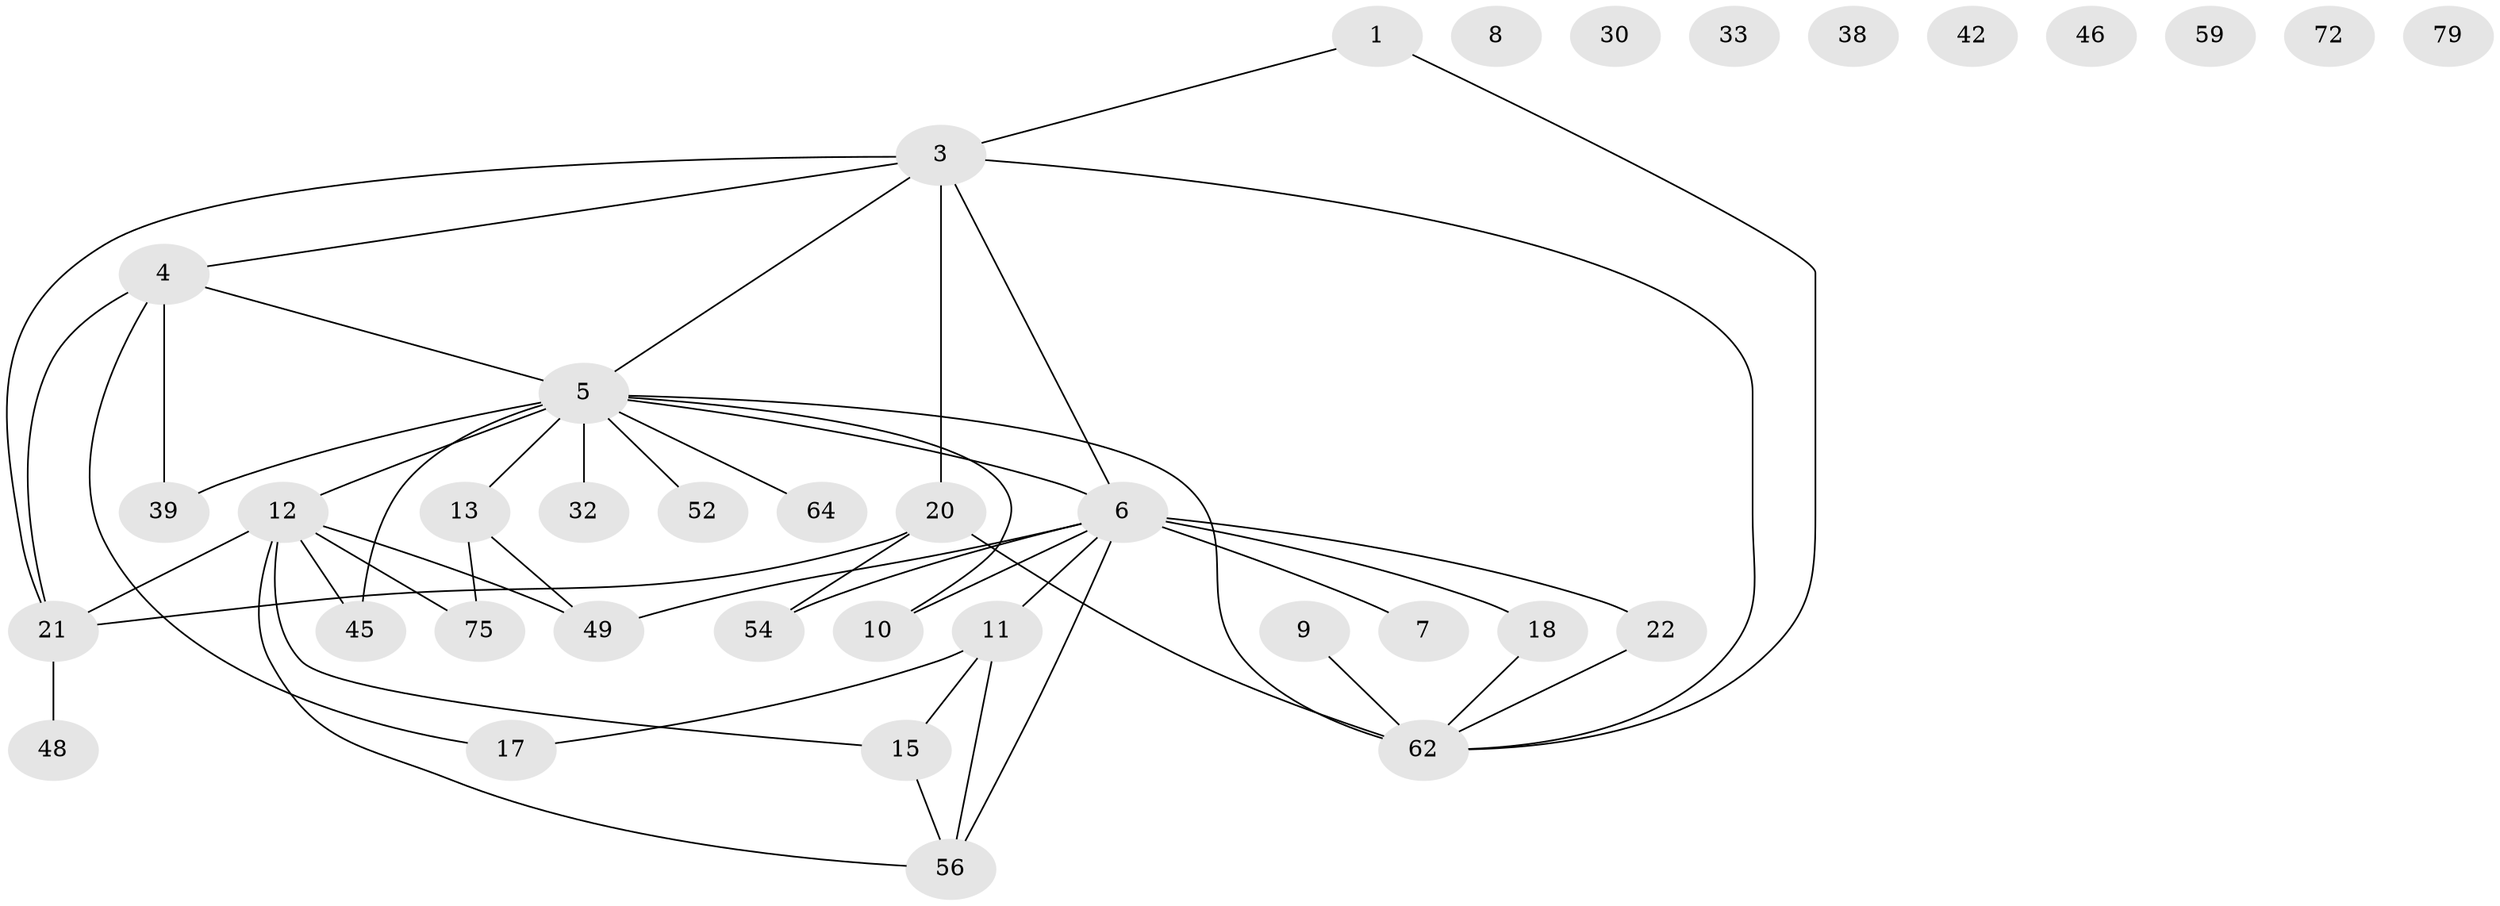 // original degree distribution, {1: 0.1686746987951807, 3: 0.24096385542168675, 6: 0.04819277108433735, 0: 0.0963855421686747, 2: 0.21686746987951808, 5: 0.07228915662650602, 4: 0.1566265060240964}
// Generated by graph-tools (version 1.1) at 2025/16/03/04/25 18:16:35]
// undirected, 37 vertices, 49 edges
graph export_dot {
graph [start="1"]
  node [color=gray90,style=filled];
  1 [super="+2"];
  3 [super="+25+16+65+47"];
  4 [super="+63+23"];
  5 [super="+37+14+29+51+50"];
  6 [super="+26+24+27"];
  7 [super="+40"];
  8;
  9 [super="+34"];
  10;
  11 [super="+53"];
  12 [super="+31+43"];
  13 [super="+70"];
  15 [super="+73+41"];
  17;
  18;
  20 [super="+36+61"];
  21 [super="+55"];
  22;
  30;
  32;
  33 [super="+60"];
  38;
  39 [super="+66"];
  42;
  45 [super="+83"];
  46;
  48 [super="+67"];
  49;
  52;
  54;
  56 [super="+58"];
  59;
  62 [super="+80+69"];
  64;
  72;
  75;
  79;
  1 -- 3;
  1 -- 62;
  3 -- 21;
  3 -- 62;
  3 -- 6 [weight=2];
  3 -- 4;
  3 -- 20;
  3 -- 5 [weight=2];
  4 -- 5;
  4 -- 21;
  4 -- 39;
  4 -- 17;
  5 -- 62 [weight=2];
  5 -- 6 [weight=2];
  5 -- 13;
  5 -- 52;
  5 -- 32;
  5 -- 64;
  5 -- 39 [weight=2];
  5 -- 10;
  5 -- 45;
  5 -- 12 [weight=4];
  6 -- 49;
  6 -- 22;
  6 -- 10;
  6 -- 18 [weight=2];
  6 -- 54;
  6 -- 56;
  6 -- 7;
  6 -- 11;
  9 -- 62;
  11 -- 17;
  11 -- 56;
  11 -- 15;
  12 -- 21 [weight=3];
  12 -- 75;
  12 -- 15;
  12 -- 49;
  12 -- 56;
  12 -- 45;
  13 -- 49;
  13 -- 75;
  15 -- 56;
  18 -- 62;
  20 -- 62;
  20 -- 54;
  20 -- 21;
  21 -- 48;
  22 -- 62;
}
